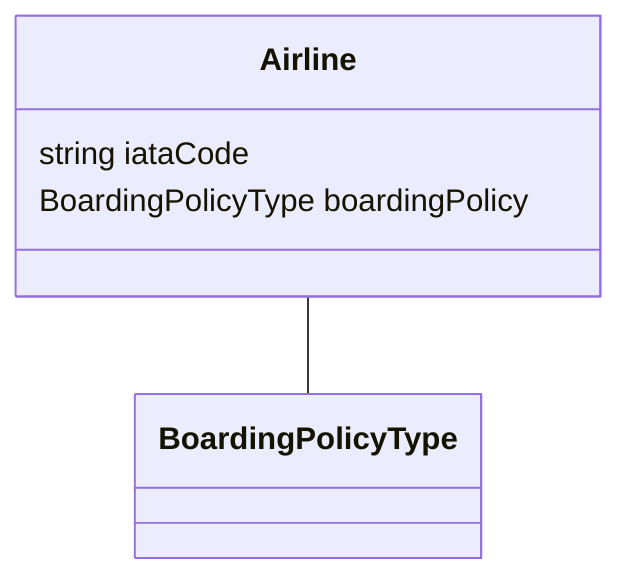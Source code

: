 classDiagram
  Airline -- BoardingPolicyType


class Airline {

  string iataCode
  BoardingPolicyType boardingPolicy

 }